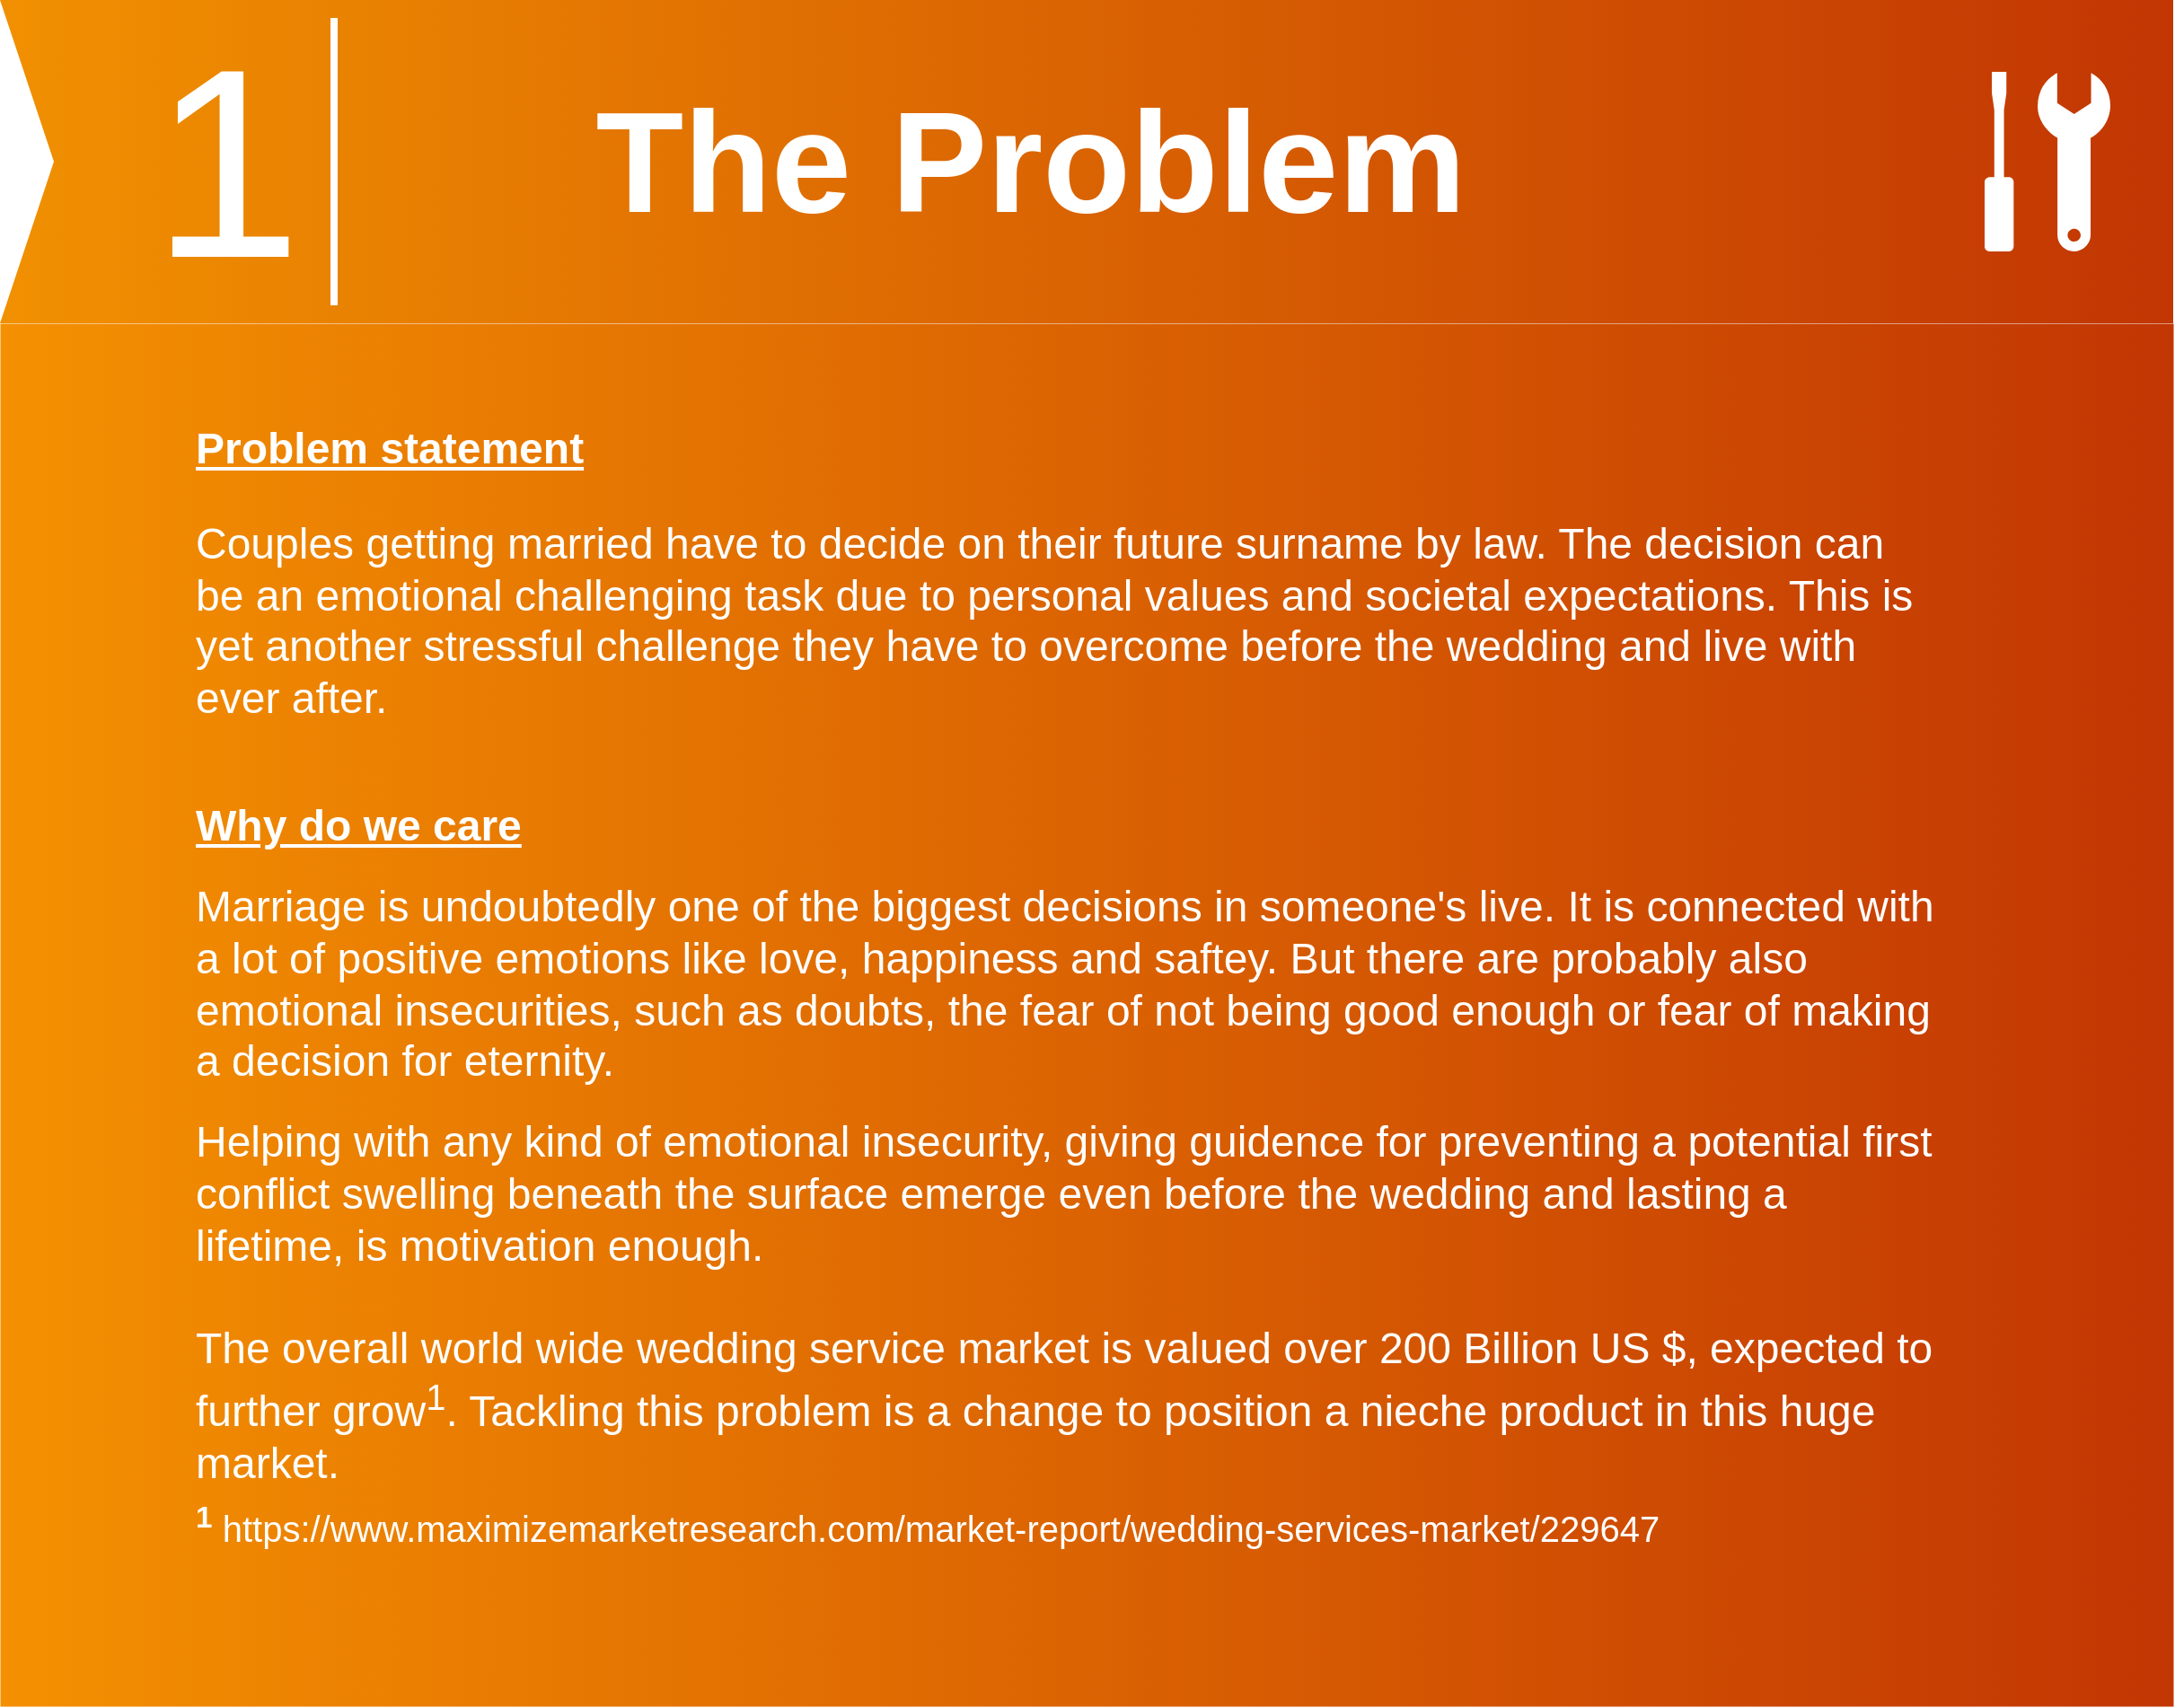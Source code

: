 <mxfile version="24.7.17">
  <diagram name="Page-1" id="sSXYBnYM5v1uYBLcrtkr">
    <mxGraphModel dx="1576" dy="1536" grid="1" gridSize="10" guides="1" tooltips="1" connect="1" arrows="1" fold="1" page="1" pageScale="1" pageWidth="827" pageHeight="1169" math="0" shadow="0">
      <root>
        <mxCell id="0" />
        <mxCell id="1" parent="0" />
        <mxCell id="NbFPQuNMTiih6UTvrpNB-3" value="" style="html=1;shadow=0;dashed=0;align=center;verticalAlign=middle;shape=mxgraph.arrows2.arrow;dy=0;dx=0;notch=30;rounded=0;strokeColor=none;strokeWidth=1;fillColor=#F19001;fontFamily=Tahoma;fontSize=10;fontColor=#FFFFFF;gradientColor=#C23603;gradientDirection=east;" vertex="1" parent="1">
          <mxGeometry x="310" y="60" width="1210" height="180" as="geometry" />
        </mxCell>
        <mxCell id="NbFPQuNMTiih6UTvrpNB-4" value="1" style="text;html=1;strokeColor=none;fillColor=none;align=right;verticalAlign=middle;whiteSpace=wrap;rounded=0;shadow=0;dashed=0;fontFamily=Helvetica;fontSize=150;fontColor=#FFFFFF;" vertex="1" parent="1">
          <mxGeometry x="340" y="60" width="140" height="180" as="geometry" />
        </mxCell>
        <mxCell id="NbFPQuNMTiih6UTvrpNB-5" value="" style="line;strokeWidth=4;direction=south;html=1;rounded=0;shadow=0;dashed=0;fillColor=none;gradientColor=#AD0002;fontFamily=Helvetica;fontSize=150;fontColor=#FFFFFF;align=right;strokeColor=#FFFFFF;" vertex="1" parent="1">
          <mxGeometry x="491" y="70" width="10" height="160" as="geometry" />
        </mxCell>
        <mxCell id="NbFPQuNMTiih6UTvrpNB-8" value="" style="rounded=0;whiteSpace=wrap;html=1;gradientColor=#c23603;fillColor=#F49001;gradientDirection=east;strokeColor=none;glass=0;strokeWidth=0;" vertex="1" parent="1">
          <mxGeometry x="310" y="240" width="1210" height="770" as="geometry" />
        </mxCell>
        <mxCell id="NbFPQuNMTiih6UTvrpNB-6" value="&lt;h1 style=&quot;font-size: 24px;&quot;&gt;&lt;font style=&quot;font-size: 24px;&quot;&gt;&lt;u&gt;Problem statement&lt;/u&gt;&lt;/font&gt;&lt;/h1&gt;&lt;p style=&quot;&quot; data-pm-slice=&quot;1 1 [&amp;quot;blockquote&amp;quot;,null]&quot;&gt;Couples getting married have to decide on their future surname by law. The decision can be an emotional challenging task due to personal values and societal expectations. This is yet another stressful challenge they have to overcome before the wedding and live with ever after.&lt;/p&gt;" style="text;html=1;strokeColor=none;fillColor=none;spacing=5;spacingTop=-20;whiteSpace=wrap;overflow=hidden;rounded=0;shadow=0;dashed=0;fontFamily=Helvetica;fontSize=24;fontColor=#FFFFFF;align=left;" vertex="1" parent="1">
          <mxGeometry x="414" y="290" width="976" height="200" as="geometry" />
        </mxCell>
        <mxCell id="NbFPQuNMTiih6UTvrpNB-7" value="" style="shadow=0;dashed=0;html=1;strokeColor=none;fillColor=#FFFFFF;labelPosition=center;verticalLabelPosition=bottom;verticalAlign=top;shape=mxgraph.office.concepts.maintenance;rounded=0;fontFamily=Helvetica;fontSize=12;fontColor=#FFFFFF;align=left;" vertex="1" parent="1">
          <mxGeometry x="1415" y="100" width="70" height="100" as="geometry" />
        </mxCell>
        <mxCell id="NbFPQuNMTiih6UTvrpNB-10" value="&lt;font size=&quot;1&quot; style=&quot;&quot;&gt;&lt;b style=&quot;font-size: 80px;&quot;&gt;The Problem&lt;/b&gt;&lt;/font&gt;" style="text;html=1;align=center;verticalAlign=middle;whiteSpace=wrap;rounded=0;fontColor=#ffffff;" vertex="1" parent="1">
          <mxGeometry x="549" y="100" width="670" height="100" as="geometry" />
        </mxCell>
        <mxCell id="NbFPQuNMTiih6UTvrpNB-12" value="&lt;div style=&quot;&quot;&gt;&lt;span style=&quot;background-color: initial; color: rgb(255, 255, 255); font-size: 20px;&quot;&gt;&lt;sup&gt;&lt;b&gt;1&lt;/b&gt;&lt;/sup&gt;&amp;nbsp;&lt;/span&gt;&lt;span style=&quot;background-color: initial; font-size: 20px;&quot;&gt;&lt;font color=&quot;#ffffff&quot;&gt;https://www.maximizemarketresearch.com/market-report/wedding-services-market/229647&lt;/font&gt;&lt;/span&gt;&lt;/div&gt;" style="text;html=1;align=left;verticalAlign=middle;whiteSpace=wrap;rounded=0;" vertex="1" parent="1">
          <mxGeometry x="417" y="884" width="970" height="50" as="geometry" />
        </mxCell>
        <mxCell id="NbFPQuNMTiih6UTvrpNB-11" value="&lt;h1 style=&quot;font-size: 24px;&quot;&gt;&lt;span style=&quot;background-color: initial;&quot;&gt;&lt;u&gt;Why do we care&lt;/u&gt;&lt;/span&gt;&lt;/h1&gt;&lt;h1 style=&quot;font-size: 24px;&quot;&gt;&lt;span style=&quot;background-color: initial; font-weight: normal;&quot;&gt;Marriage is undoubtedly one of the biggest decisions in someone&#39;s live. It is connected with a lot of positive emotions like love, happiness and saftey. But there are probably also emotional insecurities, such as doubts, the fear of not being good enough or fear of making a decision for eternity.&lt;/span&gt;&lt;br&gt;&lt;/h1&gt;&lt;div&gt;Helping with any kind of emotional insecurity, giving guidence for preventing a potential first conflict swelling beneath the surface emerge even before the wedding and lasting a lifetime, is motivation enough.&amp;nbsp;&lt;/div&gt;&lt;div&gt;&lt;br&gt;&lt;/div&gt;&lt;div&gt;The overall world wide wedding service market is valued over 200 Billion US $, expected to further grow&lt;sup&gt;1&lt;/sup&gt;. Tackling this problem is a change to position a nieche product in this huge market.&amp;nbsp;&amp;nbsp;&lt;/div&gt;" style="text;html=1;strokeColor=none;fillColor=none;spacing=5;spacingTop=-20;whiteSpace=wrap;overflow=hidden;rounded=0;shadow=0;dashed=0;fontFamily=Helvetica;fontSize=24;fontColor=#FFFFFF;align=left;" vertex="1" parent="1">
          <mxGeometry x="414" y="500" width="976" height="390" as="geometry" />
        </mxCell>
      </root>
    </mxGraphModel>
  </diagram>
</mxfile>
